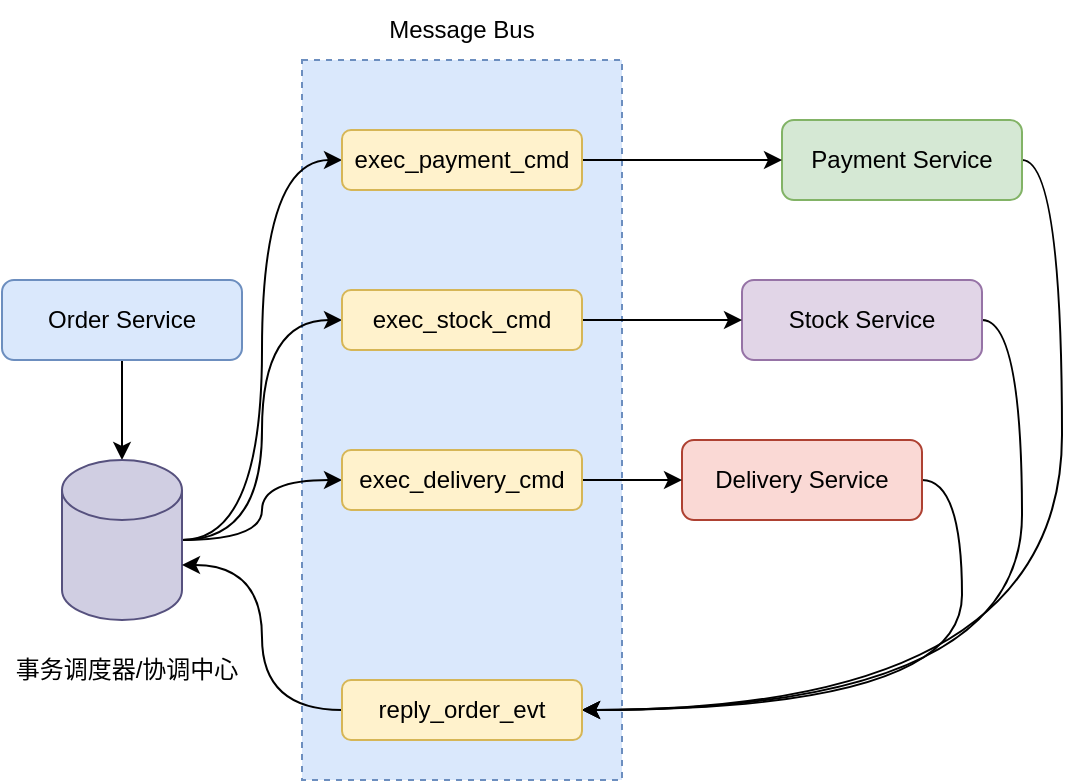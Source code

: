 <mxfile version="16.1.0" type="device"><diagram id="GqdO4gmtRavqBV627hek" name="Page-1"><mxGraphModel dx="868" dy="482" grid="1" gridSize="10" guides="1" tooltips="1" connect="1" arrows="1" fold="1" page="1" pageScale="1" pageWidth="827" pageHeight="1169" math="0" shadow="0"><root><mxCell id="0"/><mxCell id="1" parent="0"/><mxCell id="2tesFRHZXGx5hgvhfkuM-12" style="edgeStyle=orthogonalEdgeStyle;rounded=0;orthogonalLoop=1;jettySize=auto;html=1;exitX=0.5;exitY=1;exitDx=0;exitDy=0;entryX=0.5;entryY=0;entryDx=0;entryDy=0;entryPerimeter=0;" edge="1" parent="1" source="2tesFRHZXGx5hgvhfkuM-3" target="2tesFRHZXGx5hgvhfkuM-10"><mxGeometry relative="1" as="geometry"/></mxCell><mxCell id="2tesFRHZXGx5hgvhfkuM-3" value="Order Service" style="rounded=1;whiteSpace=wrap;html=1;fillColor=#dae8fc;strokeColor=#6c8ebf;" vertex="1" parent="1"><mxGeometry x="90" y="150" width="120" height="40" as="geometry"/></mxCell><mxCell id="2tesFRHZXGx5hgvhfkuM-4" value="" style="rounded=0;whiteSpace=wrap;html=1;dashed=1;fillColor=#dae8fc;strokeColor=#6c8ebf;" vertex="1" parent="1"><mxGeometry x="240" y="40" width="160" height="360" as="geometry"/></mxCell><mxCell id="2tesFRHZXGx5hgvhfkuM-6" value="Message Bus" style="text;html=1;strokeColor=none;fillColor=none;align=center;verticalAlign=middle;whiteSpace=wrap;rounded=0;dashed=1;" vertex="1" parent="1"><mxGeometry x="275" y="10" width="90" height="30" as="geometry"/></mxCell><mxCell id="2tesFRHZXGx5hgvhfkuM-25" style="edgeStyle=orthogonalEdgeStyle;curved=1;rounded=0;orthogonalLoop=1;jettySize=auto;html=1;exitX=1;exitY=0.5;exitDx=0;exitDy=0;entryX=1;entryY=0.5;entryDx=0;entryDy=0;" edge="1" parent="1" source="2tesFRHZXGx5hgvhfkuM-7" target="2tesFRHZXGx5hgvhfkuM-22"><mxGeometry relative="1" as="geometry"/></mxCell><mxCell id="2tesFRHZXGx5hgvhfkuM-7" value="Payment Service" style="rounded=1;whiteSpace=wrap;html=1;fillColor=#d5e8d4;strokeColor=#82b366;" vertex="1" parent="1"><mxGeometry x="480" y="70" width="120" height="40" as="geometry"/></mxCell><mxCell id="2tesFRHZXGx5hgvhfkuM-27" style="edgeStyle=orthogonalEdgeStyle;curved=1;rounded=0;orthogonalLoop=1;jettySize=auto;html=1;exitX=1;exitY=0.5;exitDx=0;exitDy=0;entryX=1;entryY=0.5;entryDx=0;entryDy=0;" edge="1" parent="1" source="2tesFRHZXGx5hgvhfkuM-8" target="2tesFRHZXGx5hgvhfkuM-22"><mxGeometry relative="1" as="geometry"/></mxCell><mxCell id="2tesFRHZXGx5hgvhfkuM-8" value="Stock Service" style="rounded=1;whiteSpace=wrap;html=1;fillColor=#e1d5e7;strokeColor=#9673a6;" vertex="1" parent="1"><mxGeometry x="460" y="150" width="120" height="40" as="geometry"/></mxCell><mxCell id="2tesFRHZXGx5hgvhfkuM-28" style="edgeStyle=orthogonalEdgeStyle;curved=1;rounded=0;orthogonalLoop=1;jettySize=auto;html=1;exitX=1;exitY=0.5;exitDx=0;exitDy=0;entryX=1;entryY=0.5;entryDx=0;entryDy=0;" edge="1" parent="1" source="2tesFRHZXGx5hgvhfkuM-9" target="2tesFRHZXGx5hgvhfkuM-22"><mxGeometry relative="1" as="geometry"/></mxCell><mxCell id="2tesFRHZXGx5hgvhfkuM-9" value="Delivery Service" style="rounded=1;whiteSpace=wrap;html=1;fillColor=#fad9d5;strokeColor=#ae4132;" vertex="1" parent="1"><mxGeometry x="430" y="230" width="120" height="40" as="geometry"/></mxCell><mxCell id="2tesFRHZXGx5hgvhfkuM-16" style="edgeStyle=orthogonalEdgeStyle;rounded=0;orthogonalLoop=1;jettySize=auto;html=1;exitX=1;exitY=0.5;exitDx=0;exitDy=0;exitPerimeter=0;entryX=0;entryY=0.5;entryDx=0;entryDy=0;curved=1;" edge="1" parent="1" source="2tesFRHZXGx5hgvhfkuM-10" target="2tesFRHZXGx5hgvhfkuM-13"><mxGeometry relative="1" as="geometry"/></mxCell><mxCell id="2tesFRHZXGx5hgvhfkuM-17" style="edgeStyle=orthogonalEdgeStyle;curved=1;rounded=0;orthogonalLoop=1;jettySize=auto;html=1;exitX=1;exitY=0.5;exitDx=0;exitDy=0;exitPerimeter=0;entryX=0;entryY=0.5;entryDx=0;entryDy=0;" edge="1" parent="1" source="2tesFRHZXGx5hgvhfkuM-10" target="2tesFRHZXGx5hgvhfkuM-14"><mxGeometry relative="1" as="geometry"/></mxCell><mxCell id="2tesFRHZXGx5hgvhfkuM-18" style="edgeStyle=orthogonalEdgeStyle;curved=1;rounded=0;orthogonalLoop=1;jettySize=auto;html=1;exitX=1;exitY=0.5;exitDx=0;exitDy=0;exitPerimeter=0;entryX=0;entryY=0.5;entryDx=0;entryDy=0;" edge="1" parent="1" source="2tesFRHZXGx5hgvhfkuM-10" target="2tesFRHZXGx5hgvhfkuM-15"><mxGeometry relative="1" as="geometry"/></mxCell><mxCell id="2tesFRHZXGx5hgvhfkuM-10" value="" style="shape=cylinder3;whiteSpace=wrap;html=1;boundedLbl=1;backgroundOutline=1;size=15;fillColor=#d0cee2;strokeColor=#56517e;" vertex="1" parent="1"><mxGeometry x="120" y="240" width="60" height="80" as="geometry"/></mxCell><mxCell id="2tesFRHZXGx5hgvhfkuM-11" value="事务调度器/协调中心" style="text;html=1;strokeColor=none;fillColor=none;align=center;verticalAlign=middle;whiteSpace=wrap;rounded=0;" vertex="1" parent="1"><mxGeometry x="95" y="330" width="115" height="30" as="geometry"/></mxCell><mxCell id="2tesFRHZXGx5hgvhfkuM-19" style="edgeStyle=orthogonalEdgeStyle;curved=1;rounded=0;orthogonalLoop=1;jettySize=auto;html=1;exitX=1;exitY=0.5;exitDx=0;exitDy=0;entryX=0;entryY=0.5;entryDx=0;entryDy=0;" edge="1" parent="1" source="2tesFRHZXGx5hgvhfkuM-13" target="2tesFRHZXGx5hgvhfkuM-7"><mxGeometry relative="1" as="geometry"/></mxCell><mxCell id="2tesFRHZXGx5hgvhfkuM-13" value="exec_payment_cmd" style="rounded=1;whiteSpace=wrap;html=1;fillColor=#fff2cc;strokeColor=#d6b656;" vertex="1" parent="1"><mxGeometry x="260" y="75" width="120" height="30" as="geometry"/></mxCell><mxCell id="2tesFRHZXGx5hgvhfkuM-20" style="edgeStyle=orthogonalEdgeStyle;curved=1;rounded=0;orthogonalLoop=1;jettySize=auto;html=1;exitX=1;exitY=0.5;exitDx=0;exitDy=0;entryX=0;entryY=0.5;entryDx=0;entryDy=0;" edge="1" parent="1" source="2tesFRHZXGx5hgvhfkuM-14" target="2tesFRHZXGx5hgvhfkuM-8"><mxGeometry relative="1" as="geometry"/></mxCell><mxCell id="2tesFRHZXGx5hgvhfkuM-14" value="exec_stock_cmd" style="rounded=1;whiteSpace=wrap;html=1;fillColor=#fff2cc;strokeColor=#d6b656;" vertex="1" parent="1"><mxGeometry x="260" y="155" width="120" height="30" as="geometry"/></mxCell><mxCell id="2tesFRHZXGx5hgvhfkuM-21" style="edgeStyle=orthogonalEdgeStyle;curved=1;rounded=0;orthogonalLoop=1;jettySize=auto;html=1;exitX=1;exitY=0.5;exitDx=0;exitDy=0;entryX=0;entryY=0.5;entryDx=0;entryDy=0;" edge="1" parent="1" source="2tesFRHZXGx5hgvhfkuM-15" target="2tesFRHZXGx5hgvhfkuM-9"><mxGeometry relative="1" as="geometry"/></mxCell><mxCell id="2tesFRHZXGx5hgvhfkuM-15" value="exec_delivery_cmd" style="rounded=1;whiteSpace=wrap;html=1;fillColor=#fff2cc;strokeColor=#d6b656;" vertex="1" parent="1"><mxGeometry x="260" y="235" width="120" height="30" as="geometry"/></mxCell><mxCell id="2tesFRHZXGx5hgvhfkuM-30" style="edgeStyle=orthogonalEdgeStyle;curved=1;rounded=0;orthogonalLoop=1;jettySize=auto;html=1;exitX=0;exitY=0.5;exitDx=0;exitDy=0;entryX=1;entryY=0;entryDx=0;entryDy=52.5;entryPerimeter=0;fontSize=10;" edge="1" parent="1" source="2tesFRHZXGx5hgvhfkuM-22" target="2tesFRHZXGx5hgvhfkuM-10"><mxGeometry relative="1" as="geometry"/></mxCell><mxCell id="2tesFRHZXGx5hgvhfkuM-22" value="reply_order_evt" style="rounded=1;whiteSpace=wrap;html=1;fillColor=#fff2cc;strokeColor=#d6b656;" vertex="1" parent="1"><mxGeometry x="260" y="350" width="120" height="30" as="geometry"/></mxCell></root></mxGraphModel></diagram></mxfile>